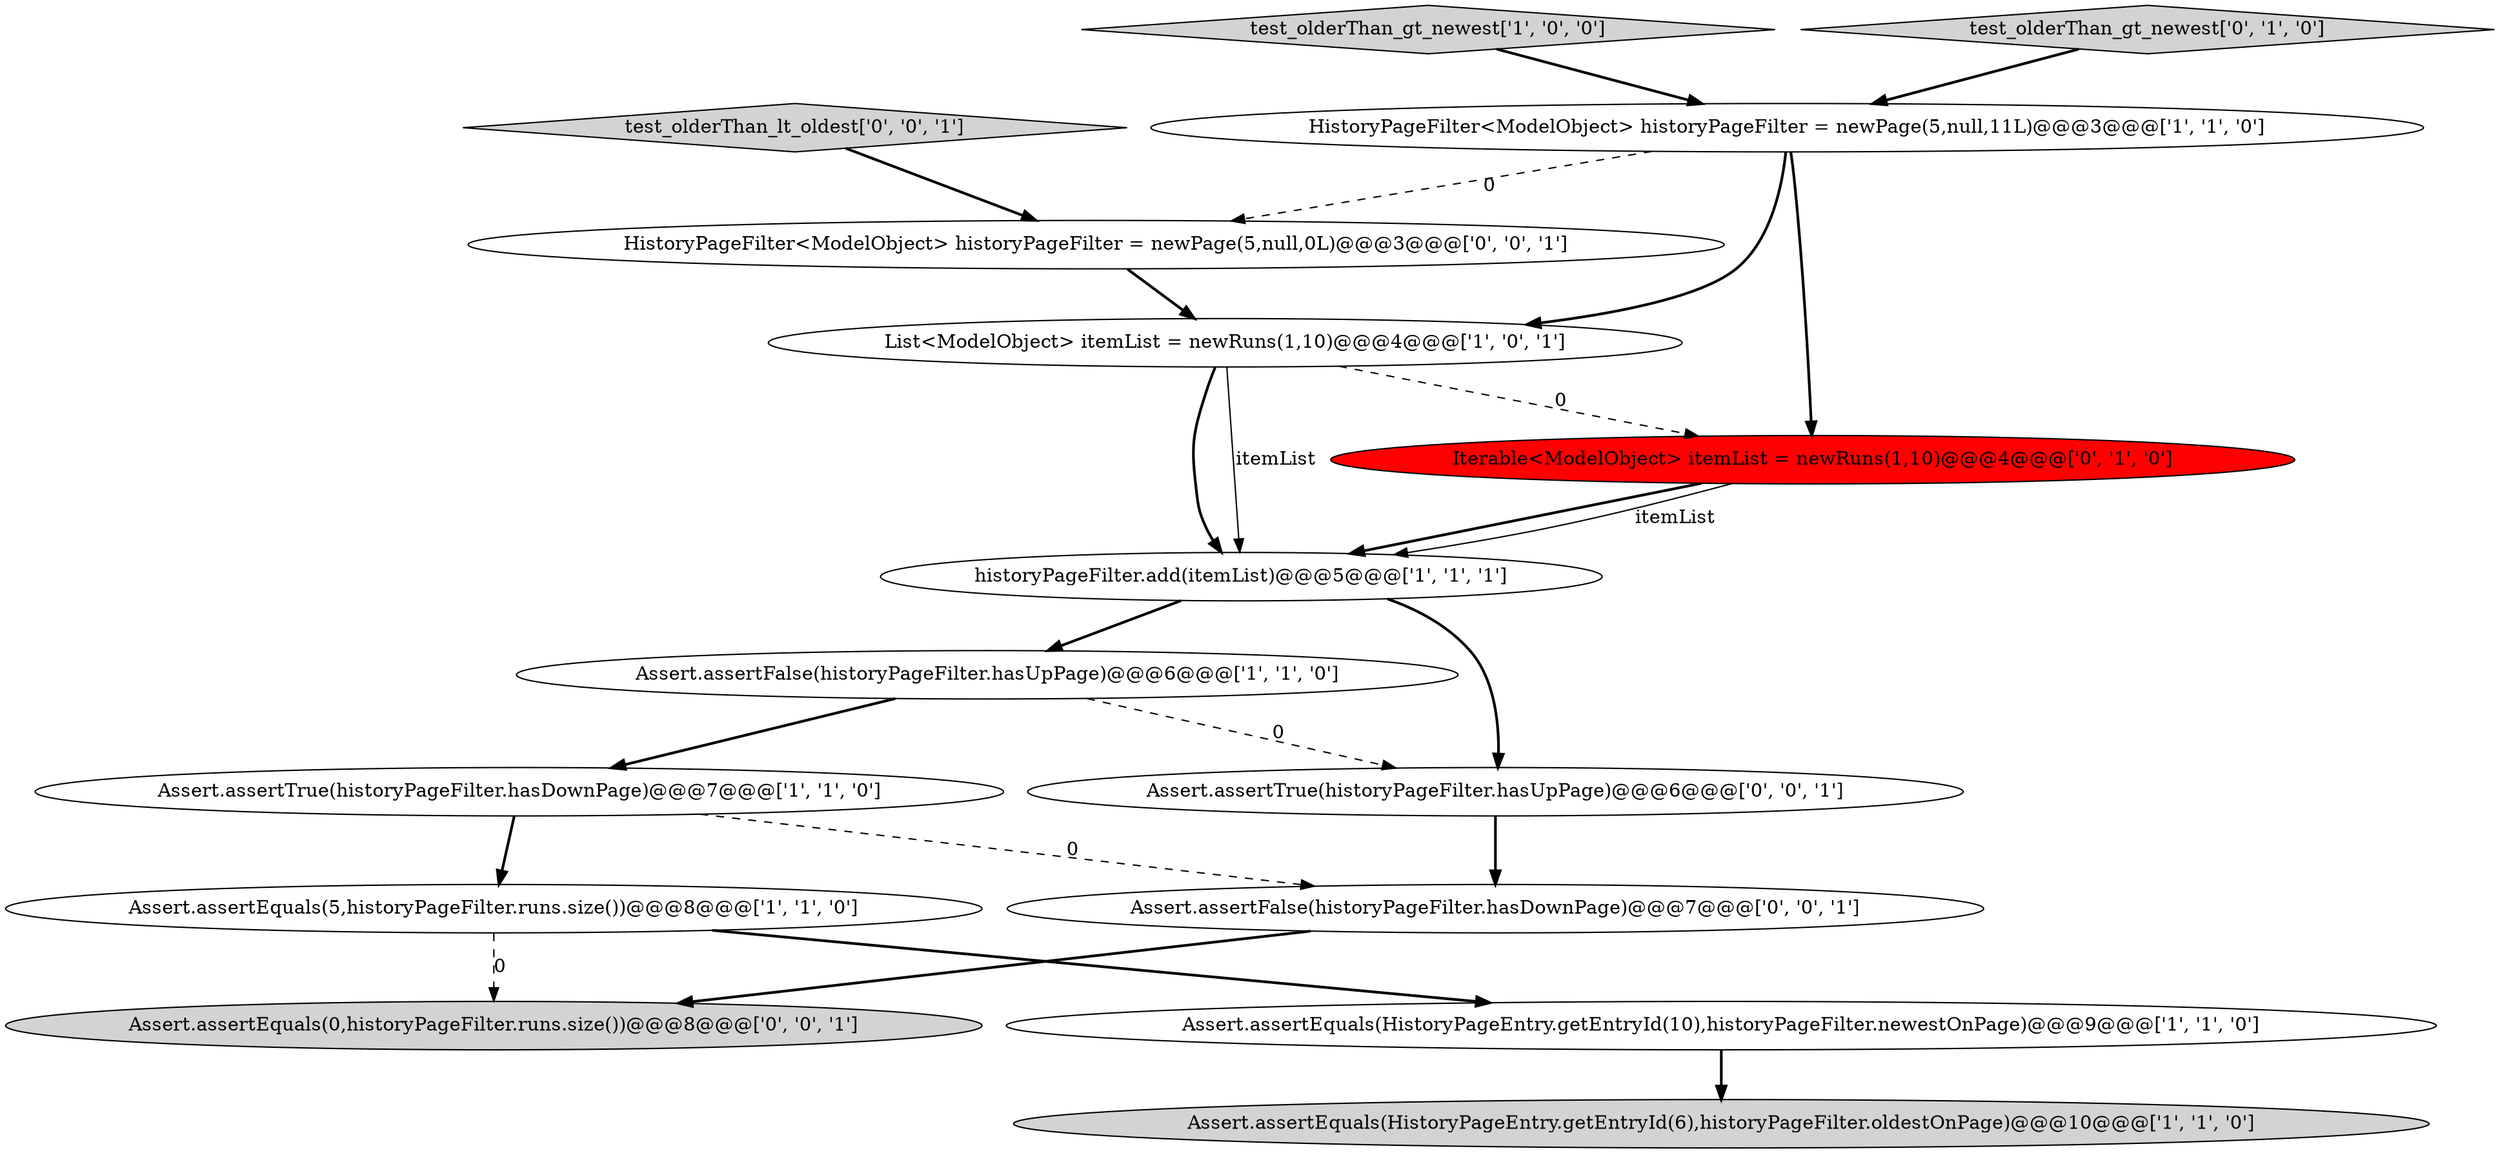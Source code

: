 digraph {
1 [style = filled, label = "HistoryPageFilter<ModelObject> historyPageFilter = newPage(5,null,11L)@@@3@@@['1', '1', '0']", fillcolor = white, shape = ellipse image = "AAA0AAABBB1BBB"];
10 [style = filled, label = "Iterable<ModelObject> itemList = newRuns(1,10)@@@4@@@['0', '1', '0']", fillcolor = red, shape = ellipse image = "AAA1AAABBB2BBB"];
7 [style = filled, label = "Assert.assertTrue(historyPageFilter.hasDownPage)@@@7@@@['1', '1', '0']", fillcolor = white, shape = ellipse image = "AAA0AAABBB1BBB"];
3 [style = filled, label = "List<ModelObject> itemList = newRuns(1,10)@@@4@@@['1', '0', '1']", fillcolor = white, shape = ellipse image = "AAA0AAABBB1BBB"];
12 [style = filled, label = "HistoryPageFilter<ModelObject> historyPageFilter = newPage(5,null,0L)@@@3@@@['0', '0', '1']", fillcolor = white, shape = ellipse image = "AAA0AAABBB3BBB"];
15 [style = filled, label = "test_olderThan_lt_oldest['0', '0', '1']", fillcolor = lightgray, shape = diamond image = "AAA0AAABBB3BBB"];
11 [style = filled, label = "Assert.assertFalse(historyPageFilter.hasDownPage)@@@7@@@['0', '0', '1']", fillcolor = white, shape = ellipse image = "AAA0AAABBB3BBB"];
14 [style = filled, label = "Assert.assertTrue(historyPageFilter.hasUpPage)@@@6@@@['0', '0', '1']", fillcolor = white, shape = ellipse image = "AAA0AAABBB3BBB"];
2 [style = filled, label = "test_olderThan_gt_newest['1', '0', '0']", fillcolor = lightgray, shape = diamond image = "AAA0AAABBB1BBB"];
5 [style = filled, label = "Assert.assertEquals(HistoryPageEntry.getEntryId(6),historyPageFilter.oldestOnPage)@@@10@@@['1', '1', '0']", fillcolor = lightgray, shape = ellipse image = "AAA0AAABBB1BBB"];
8 [style = filled, label = "Assert.assertEquals(5,historyPageFilter.runs.size())@@@8@@@['1', '1', '0']", fillcolor = white, shape = ellipse image = "AAA0AAABBB1BBB"];
0 [style = filled, label = "Assert.assertFalse(historyPageFilter.hasUpPage)@@@6@@@['1', '1', '0']", fillcolor = white, shape = ellipse image = "AAA0AAABBB1BBB"];
6 [style = filled, label = "historyPageFilter.add(itemList)@@@5@@@['1', '1', '1']", fillcolor = white, shape = ellipse image = "AAA0AAABBB1BBB"];
9 [style = filled, label = "test_olderThan_gt_newest['0', '1', '0']", fillcolor = lightgray, shape = diamond image = "AAA0AAABBB2BBB"];
13 [style = filled, label = "Assert.assertEquals(0,historyPageFilter.runs.size())@@@8@@@['0', '0', '1']", fillcolor = lightgray, shape = ellipse image = "AAA0AAABBB3BBB"];
4 [style = filled, label = "Assert.assertEquals(HistoryPageEntry.getEntryId(10),historyPageFilter.newestOnPage)@@@9@@@['1', '1', '0']", fillcolor = white, shape = ellipse image = "AAA0AAABBB1BBB"];
2->1 [style = bold, label=""];
1->3 [style = bold, label=""];
7->11 [style = dashed, label="0"];
3->6 [style = bold, label=""];
6->0 [style = bold, label=""];
7->8 [style = bold, label=""];
10->6 [style = bold, label=""];
8->13 [style = dashed, label="0"];
0->7 [style = bold, label=""];
6->14 [style = bold, label=""];
0->14 [style = dashed, label="0"];
1->12 [style = dashed, label="0"];
3->6 [style = solid, label="itemList"];
11->13 [style = bold, label=""];
10->6 [style = solid, label="itemList"];
15->12 [style = bold, label=""];
12->3 [style = bold, label=""];
3->10 [style = dashed, label="0"];
8->4 [style = bold, label=""];
9->1 [style = bold, label=""];
1->10 [style = bold, label=""];
14->11 [style = bold, label=""];
4->5 [style = bold, label=""];
}
